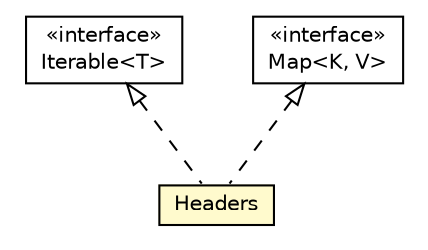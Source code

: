 #!/usr/local/bin/dot
#
# Class diagram 
# Generated by UMLGraph version R5_6-24-gf6e263 (http://www.umlgraph.org/)
#

digraph G {
	edge [fontname="Helvetica",fontsize=10,labelfontname="Helvetica",labelfontsize=10];
	node [fontname="Helvetica",fontsize=10,shape=plaintext];
	nodesep=0.25;
	ranksep=0.5;
	// io.reinert.requestor.core.Headers
	c29635 [label=<<table title="io.reinert.requestor.core.Headers" border="0" cellborder="1" cellspacing="0" cellpadding="2" port="p" bgcolor="lemonChiffon" href="./Headers.html">
		<tr><td><table border="0" cellspacing="0" cellpadding="1">
<tr><td align="center" balign="center"> Headers </td></tr>
		</table></td></tr>
		</table>>, URL="./Headers.html", fontname="Helvetica", fontcolor="black", fontsize=10.0];
	//io.reinert.requestor.core.Headers implements java.lang.Iterable<T>
	c29834:p -> c29635:p [dir=back,arrowtail=empty,style=dashed];
	//io.reinert.requestor.core.Headers implements java.util.Map<K, V>
	c29835:p -> c29635:p [dir=back,arrowtail=empty,style=dashed];
	// java.util.Map<K, V>
	c29835 [label=<<table title="java.util.Map" border="0" cellborder="1" cellspacing="0" cellpadding="2" port="p" href="http://java.sun.com/j2se/1.4.2/docs/api/java/util/Map.html">
		<tr><td><table border="0" cellspacing="0" cellpadding="1">
<tr><td align="center" balign="center"> &#171;interface&#187; </td></tr>
<tr><td align="center" balign="center"> Map&lt;K, V&gt; </td></tr>
		</table></td></tr>
		</table>>, URL="http://java.sun.com/j2se/1.4.2/docs/api/java/util/Map.html", fontname="Helvetica", fontcolor="black", fontsize=10.0];
	// java.lang.Iterable<T>
	c29834 [label=<<table title="java.lang.Iterable" border="0" cellborder="1" cellspacing="0" cellpadding="2" port="p" href="http://java.sun.com/j2se/1.4.2/docs/api/java/lang/Iterable.html">
		<tr><td><table border="0" cellspacing="0" cellpadding="1">
<tr><td align="center" balign="center"> &#171;interface&#187; </td></tr>
<tr><td align="center" balign="center"> Iterable&lt;T&gt; </td></tr>
		</table></td></tr>
		</table>>, URL="http://java.sun.com/j2se/1.4.2/docs/api/java/lang/Iterable.html", fontname="Helvetica", fontcolor="black", fontsize=10.0];
}


